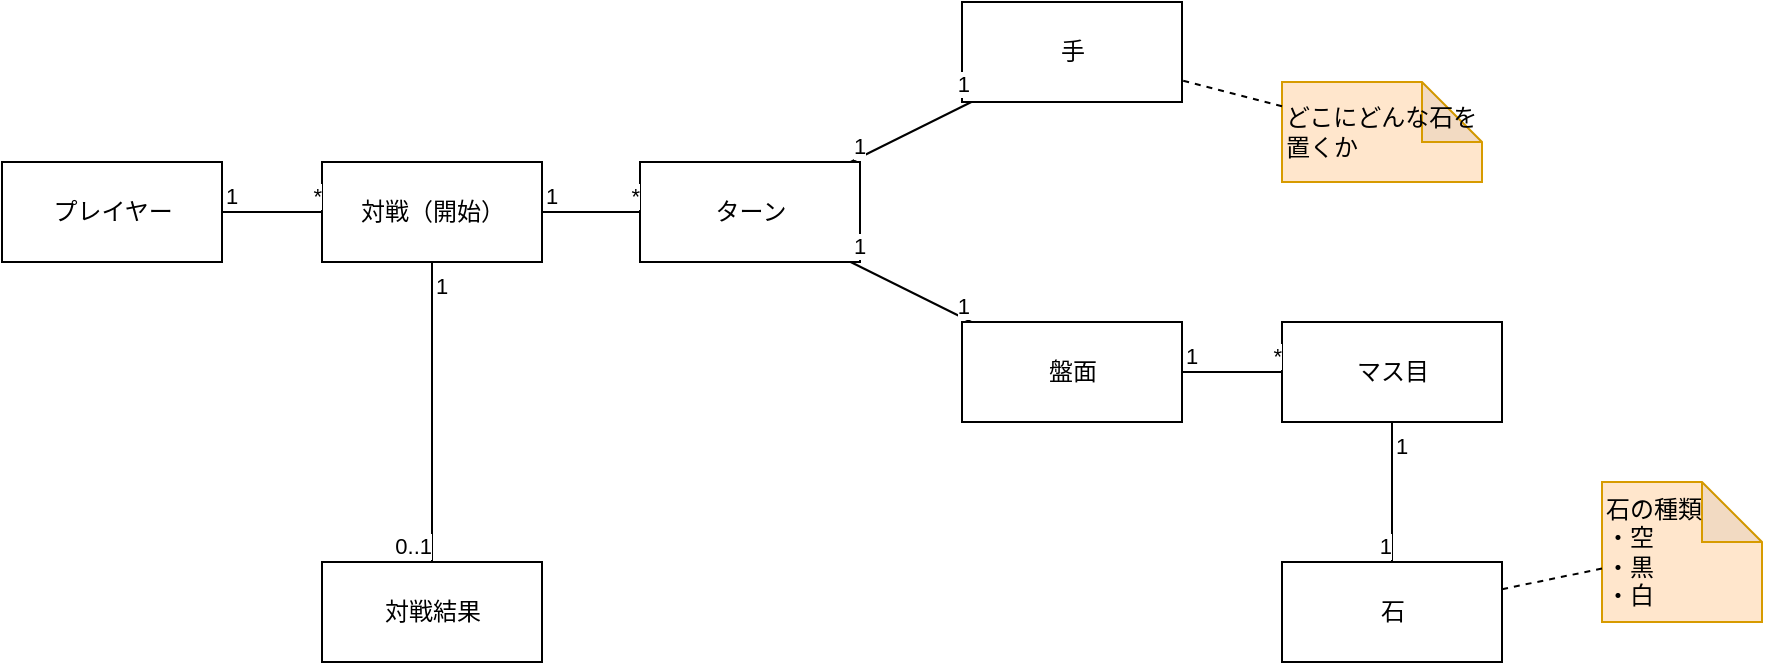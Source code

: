 <mxfile>
    <diagram id="cgQj5sj0VM-Bga6tmyxf" name="ページ1">
        <mxGraphModel dx="1026" dy="771" grid="1" gridSize="10" guides="1" tooltips="1" connect="1" arrows="1" fold="1" page="1" pageScale="1" pageWidth="827" pageHeight="1169" math="0" shadow="0">
            <root>
                <mxCell id="0"/>
                <mxCell id="1" parent="0"/>
                <mxCell id="2" value="対戦（開始）" style="html=1;" vertex="1" parent="1">
                    <mxGeometry x="200" y="120" width="110" height="50" as="geometry"/>
                </mxCell>
                <mxCell id="4" value="盤面" style="html=1;" vertex="1" parent="1">
                    <mxGeometry x="520" y="200" width="110" height="50" as="geometry"/>
                </mxCell>
                <mxCell id="5" value="石" style="html=1;" vertex="1" parent="1">
                    <mxGeometry x="680" y="320" width="110" height="50" as="geometry"/>
                </mxCell>
                <mxCell id="6" value="対戦結果" style="html=1;" vertex="1" parent="1">
                    <mxGeometry x="200" y="320" width="110" height="50" as="geometry"/>
                </mxCell>
                <mxCell id="7" value="プレイヤー" style="html=1;" vertex="1" parent="1">
                    <mxGeometry x="40" y="120" width="110" height="50" as="geometry"/>
                </mxCell>
                <mxCell id="8" value="石の種類&lt;br&gt;・空&lt;br&gt;・黒&lt;br&gt;・白" style="shape=note;whiteSpace=wrap;html=1;backgroundOutline=1;darkOpacity=0.05;fillColor=#ffe6cc;strokeColor=#d79b00;align=left;" vertex="1" parent="1">
                    <mxGeometry x="840" y="280" width="80" height="70" as="geometry"/>
                </mxCell>
                <mxCell id="9" value="" style="endArrow=none;dashed=1;html=1;" edge="1" parent="1" source="8" target="5">
                    <mxGeometry width="50" height="50" relative="1" as="geometry">
                        <mxPoint x="260" y="360" as="sourcePoint"/>
                        <mxPoint x="310" y="310" as="targetPoint"/>
                    </mxGeometry>
                </mxCell>
                <mxCell id="10" value="" style="endArrow=none;html=1;edgeStyle=orthogonalEdgeStyle;" edge="1" parent="1" source="7" target="2">
                    <mxGeometry relative="1" as="geometry">
                        <mxPoint x="290" y="250" as="sourcePoint"/>
                        <mxPoint x="450" y="250" as="targetPoint"/>
                    </mxGeometry>
                </mxCell>
                <mxCell id="11" value="1" style="edgeLabel;resizable=0;html=1;align=left;verticalAlign=bottom;" connectable="0" vertex="1" parent="10">
                    <mxGeometry x="-1" relative="1" as="geometry"/>
                </mxCell>
                <mxCell id="12" value="*" style="edgeLabel;resizable=0;html=1;align=right;verticalAlign=bottom;" connectable="0" vertex="1" parent="10">
                    <mxGeometry x="1" relative="1" as="geometry"/>
                </mxCell>
                <mxCell id="16" value="ターン" style="html=1;" vertex="1" parent="1">
                    <mxGeometry x="359" y="120" width="110" height="50" as="geometry"/>
                </mxCell>
                <mxCell id="17" value="" style="endArrow=none;html=1;edgeStyle=orthogonalEdgeStyle;" edge="1" parent="1" source="2" target="16">
                    <mxGeometry relative="1" as="geometry">
                        <mxPoint x="160" y="155" as="sourcePoint"/>
                        <mxPoint x="250" y="155" as="targetPoint"/>
                    </mxGeometry>
                </mxCell>
                <mxCell id="18" value="1" style="edgeLabel;resizable=0;html=1;align=left;verticalAlign=bottom;" connectable="0" vertex="1" parent="17">
                    <mxGeometry x="-1" relative="1" as="geometry"/>
                </mxCell>
                <mxCell id="19" value="*" style="edgeLabel;resizable=0;html=1;align=right;verticalAlign=bottom;" connectable="0" vertex="1" parent="17">
                    <mxGeometry x="1" relative="1" as="geometry"/>
                </mxCell>
                <mxCell id="20" value="" style="endArrow=none;html=1;" edge="1" parent="1" source="16" target="4">
                    <mxGeometry relative="1" as="geometry">
                        <mxPoint x="360" y="155" as="sourcePoint"/>
                        <mxPoint x="450" y="155" as="targetPoint"/>
                    </mxGeometry>
                </mxCell>
                <mxCell id="21" value="1" style="edgeLabel;resizable=0;html=1;align=left;verticalAlign=bottom;" connectable="0" vertex="1" parent="20">
                    <mxGeometry x="-1" relative="1" as="geometry"/>
                </mxCell>
                <mxCell id="22" value="1" style="edgeLabel;resizable=0;html=1;align=right;verticalAlign=bottom;" connectable="0" vertex="1" parent="20">
                    <mxGeometry x="1" relative="1" as="geometry"/>
                </mxCell>
                <mxCell id="23" value="マス目" style="html=1;" vertex="1" parent="1">
                    <mxGeometry x="680" y="200" width="110" height="50" as="geometry"/>
                </mxCell>
                <mxCell id="24" value="" style="endArrow=none;html=1;" edge="1" parent="1" source="4" target="23">
                    <mxGeometry relative="1" as="geometry">
                        <mxPoint x="560" y="155" as="sourcePoint"/>
                        <mxPoint x="650" y="155" as="targetPoint"/>
                    </mxGeometry>
                </mxCell>
                <mxCell id="25" value="1" style="edgeLabel;resizable=0;html=1;align=left;verticalAlign=bottom;" connectable="0" vertex="1" parent="24">
                    <mxGeometry x="-1" relative="1" as="geometry"/>
                </mxCell>
                <mxCell id="26" value="*" style="edgeLabel;resizable=0;html=1;align=right;verticalAlign=bottom;" connectable="0" vertex="1" parent="24">
                    <mxGeometry x="1" relative="1" as="geometry"/>
                </mxCell>
                <mxCell id="27" value="" style="endArrow=none;html=1;" edge="1" parent="1" source="23" target="5">
                    <mxGeometry relative="1" as="geometry">
                        <mxPoint x="760" y="235" as="sourcePoint"/>
                        <mxPoint x="850" y="235" as="targetPoint"/>
                    </mxGeometry>
                </mxCell>
                <mxCell id="28" value="1" style="edgeLabel;resizable=0;html=1;align=left;verticalAlign=bottom;" connectable="0" vertex="1" parent="27">
                    <mxGeometry x="-1" relative="1" as="geometry">
                        <mxPoint y="20" as="offset"/>
                    </mxGeometry>
                </mxCell>
                <mxCell id="29" value="1" style="edgeLabel;resizable=0;html=1;align=right;verticalAlign=bottom;" connectable="0" vertex="1" parent="27">
                    <mxGeometry x="1" relative="1" as="geometry"/>
                </mxCell>
                <mxCell id="30" value="手" style="html=1;" vertex="1" parent="1">
                    <mxGeometry x="520" y="40" width="110" height="50" as="geometry"/>
                </mxCell>
                <mxCell id="31" value="" style="endArrow=none;html=1;" edge="1" parent="1" source="16" target="30">
                    <mxGeometry relative="1" as="geometry">
                        <mxPoint x="560" y="177" as="sourcePoint"/>
                        <mxPoint x="650" y="213" as="targetPoint"/>
                    </mxGeometry>
                </mxCell>
                <mxCell id="32" value="1" style="edgeLabel;resizable=0;html=1;align=left;verticalAlign=bottom;" connectable="0" vertex="1" parent="31">
                    <mxGeometry x="-1" relative="1" as="geometry"/>
                </mxCell>
                <mxCell id="33" value="1" style="edgeLabel;resizable=0;html=1;align=right;verticalAlign=bottom;" connectable="0" vertex="1" parent="31">
                    <mxGeometry x="1" relative="1" as="geometry"/>
                </mxCell>
                <mxCell id="34" value="どこにどんな石を置くか" style="shape=note;whiteSpace=wrap;html=1;backgroundOutline=1;darkOpacity=0.05;fillColor=#ffe6cc;strokeColor=#d79b00;align=left;" vertex="1" parent="1">
                    <mxGeometry x="680" y="80" width="100" height="50" as="geometry"/>
                </mxCell>
                <mxCell id="35" value="" style="endArrow=none;dashed=1;html=1;" edge="1" parent="1" source="34" target="30">
                    <mxGeometry width="50" height="50" relative="1" as="geometry">
                        <mxPoint x="80" y="140" as="sourcePoint"/>
                        <mxPoint x="770" y="103.0" as="targetPoint"/>
                    </mxGeometry>
                </mxCell>
                <mxCell id="36" value="" style="endArrow=none;html=1;" edge="1" parent="1" source="2" target="6">
                    <mxGeometry relative="1" as="geometry">
                        <mxPoint x="745" y="260" as="sourcePoint"/>
                        <mxPoint x="745" y="330" as="targetPoint"/>
                    </mxGeometry>
                </mxCell>
                <mxCell id="37" value="1" style="edgeLabel;resizable=0;html=1;align=left;verticalAlign=bottom;" connectable="0" vertex="1" parent="36">
                    <mxGeometry x="-1" relative="1" as="geometry">
                        <mxPoint y="20" as="offset"/>
                    </mxGeometry>
                </mxCell>
                <mxCell id="38" value="0..1" style="edgeLabel;resizable=0;html=1;align=right;verticalAlign=bottom;" connectable="0" vertex="1" parent="36">
                    <mxGeometry x="1" relative="1" as="geometry"/>
                </mxCell>
            </root>
        </mxGraphModel>
    </diagram>
</mxfile>
